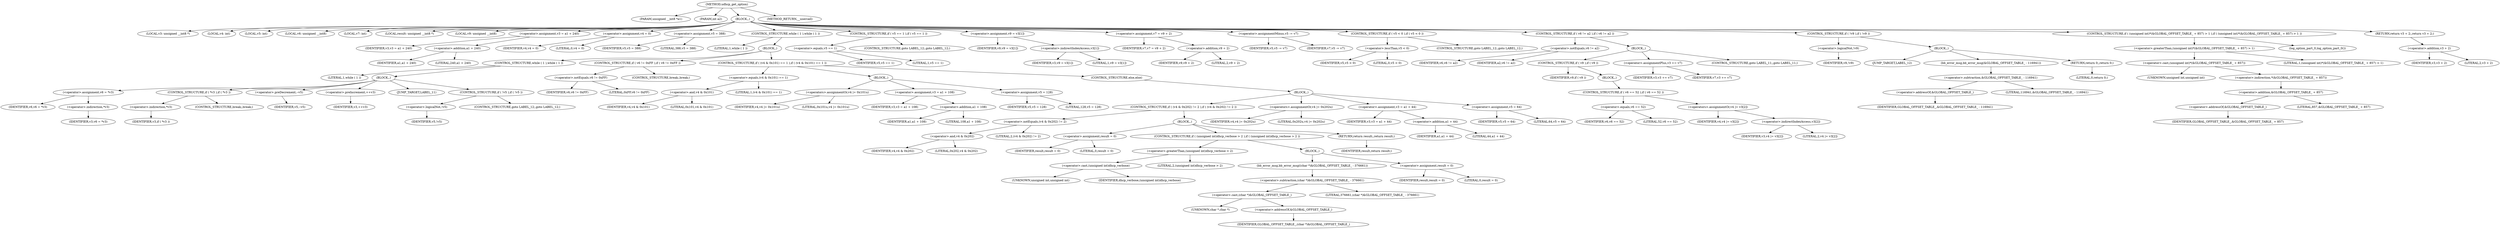 digraph udhcp_get_option {  
"1000108" [label = "(METHOD,udhcp_get_option)" ]
"1000109" [label = "(PARAM,unsigned __int8 *a1)" ]
"1000110" [label = "(PARAM,int a2)" ]
"1000111" [label = "(BLOCK,,)" ]
"1000112" [label = "(LOCAL,v3: unsigned __int8 *)" ]
"1000113" [label = "(LOCAL,v4: int)" ]
"1000114" [label = "(LOCAL,v5: int)" ]
"1000115" [label = "(LOCAL,v6: unsigned __int8)" ]
"1000116" [label = "(LOCAL,v7: int)" ]
"1000117" [label = "(LOCAL,result: unsigned __int8 *)" ]
"1000118" [label = "(LOCAL,v9: unsigned __int8)" ]
"1000119" [label = "(<operator>.assignment,v3 = a1 + 240)" ]
"1000120" [label = "(IDENTIFIER,v3,v3 = a1 + 240)" ]
"1000121" [label = "(<operator>.addition,a1 + 240)" ]
"1000122" [label = "(IDENTIFIER,a1,a1 + 240)" ]
"1000123" [label = "(LITERAL,240,a1 + 240)" ]
"1000124" [label = "(<operator>.assignment,v4 = 0)" ]
"1000125" [label = "(IDENTIFIER,v4,v4 = 0)" ]
"1000126" [label = "(LITERAL,0,v4 = 0)" ]
"1000127" [label = "(<operator>.assignment,v5 = 388)" ]
"1000128" [label = "(IDENTIFIER,v5,v5 = 388)" ]
"1000129" [label = "(LITERAL,388,v5 = 388)" ]
"1000130" [label = "(CONTROL_STRUCTURE,while ( 1 ),while ( 1 ))" ]
"1000131" [label = "(LITERAL,1,while ( 1 ))" ]
"1000132" [label = "(BLOCK,,)" ]
"1000133" [label = "(CONTROL_STRUCTURE,while ( 1 ),while ( 1 ))" ]
"1000134" [label = "(LITERAL,1,while ( 1 ))" ]
"1000135" [label = "(BLOCK,,)" ]
"1000136" [label = "(<operator>.assignment,v6 = *v3)" ]
"1000137" [label = "(IDENTIFIER,v6,v6 = *v3)" ]
"1000138" [label = "(<operator>.indirection,*v3)" ]
"1000139" [label = "(IDENTIFIER,v3,v6 = *v3)" ]
"1000140" [label = "(CONTROL_STRUCTURE,if ( *v3 ),if ( *v3 ))" ]
"1000141" [label = "(<operator>.indirection,*v3)" ]
"1000142" [label = "(IDENTIFIER,v3,if ( *v3 ))" ]
"1000143" [label = "(CONTROL_STRUCTURE,break;,break;)" ]
"1000144" [label = "(<operator>.preDecrement,--v5)" ]
"1000145" [label = "(IDENTIFIER,v5,--v5)" ]
"1000146" [label = "(<operator>.preIncrement,++v3)" ]
"1000147" [label = "(IDENTIFIER,v3,++v3)" ]
"1000148" [label = "(JUMP_TARGET,LABEL_11)" ]
"1000149" [label = "(CONTROL_STRUCTURE,if ( !v5 ),if ( !v5 ))" ]
"1000150" [label = "(<operator>.logicalNot,!v5)" ]
"1000151" [label = "(IDENTIFIER,v5,!v5)" ]
"1000152" [label = "(CONTROL_STRUCTURE,goto LABEL_12;,goto LABEL_12;)" ]
"1000153" [label = "(CONTROL_STRUCTURE,if ( v6 != 0xFF ),if ( v6 != 0xFF ))" ]
"1000154" [label = "(<operator>.notEquals,v6 != 0xFF)" ]
"1000155" [label = "(IDENTIFIER,v6,v6 != 0xFF)" ]
"1000156" [label = "(LITERAL,0xFF,v6 != 0xFF)" ]
"1000157" [label = "(CONTROL_STRUCTURE,break;,break;)" ]
"1000158" [label = "(CONTROL_STRUCTURE,if ( (v4 & 0x101) == 1 ),if ( (v4 & 0x101) == 1 ))" ]
"1000159" [label = "(<operator>.equals,(v4 & 0x101) == 1)" ]
"1000160" [label = "(<operator>.and,v4 & 0x101)" ]
"1000161" [label = "(IDENTIFIER,v4,v4 & 0x101)" ]
"1000162" [label = "(LITERAL,0x101,v4 & 0x101)" ]
"1000163" [label = "(LITERAL,1,(v4 & 0x101) == 1)" ]
"1000164" [label = "(BLOCK,,)" ]
"1000165" [label = "(<operators>.assignmentOr,v4 |= 0x101u)" ]
"1000166" [label = "(IDENTIFIER,v4,v4 |= 0x101u)" ]
"1000167" [label = "(LITERAL,0x101u,v4 |= 0x101u)" ]
"1000168" [label = "(<operator>.assignment,v3 = a1 + 108)" ]
"1000169" [label = "(IDENTIFIER,v3,v3 = a1 + 108)" ]
"1000170" [label = "(<operator>.addition,a1 + 108)" ]
"1000171" [label = "(IDENTIFIER,a1,a1 + 108)" ]
"1000172" [label = "(LITERAL,108,a1 + 108)" ]
"1000173" [label = "(<operator>.assignment,v5 = 128)" ]
"1000174" [label = "(IDENTIFIER,v5,v5 = 128)" ]
"1000175" [label = "(LITERAL,128,v5 = 128)" ]
"1000176" [label = "(CONTROL_STRUCTURE,else,else)" ]
"1000177" [label = "(BLOCK,,)" ]
"1000178" [label = "(CONTROL_STRUCTURE,if ( (v4 & 0x202) != 2 ),if ( (v4 & 0x202) != 2 ))" ]
"1000179" [label = "(<operator>.notEquals,(v4 & 0x202) != 2)" ]
"1000180" [label = "(<operator>.and,v4 & 0x202)" ]
"1000181" [label = "(IDENTIFIER,v4,v4 & 0x202)" ]
"1000182" [label = "(LITERAL,0x202,v4 & 0x202)" ]
"1000183" [label = "(LITERAL,2,(v4 & 0x202) != 2)" ]
"1000184" [label = "(BLOCK,,)" ]
"1000185" [label = "(<operator>.assignment,result = 0)" ]
"1000186" [label = "(IDENTIFIER,result,result = 0)" ]
"1000187" [label = "(LITERAL,0,result = 0)" ]
"1000188" [label = "(CONTROL_STRUCTURE,if ( (unsigned int)dhcp_verbose > 2 ),if ( (unsigned int)dhcp_verbose > 2 ))" ]
"1000189" [label = "(<operator>.greaterThan,(unsigned int)dhcp_verbose > 2)" ]
"1000190" [label = "(<operator>.cast,(unsigned int)dhcp_verbose)" ]
"1000191" [label = "(UNKNOWN,unsigned int,unsigned int)" ]
"1000192" [label = "(IDENTIFIER,dhcp_verbose,(unsigned int)dhcp_verbose)" ]
"1000193" [label = "(LITERAL,2,(unsigned int)dhcp_verbose > 2)" ]
"1000194" [label = "(BLOCK,,)" ]
"1000195" [label = "(bb_error_msg,bb_error_msg((char *)&GLOBAL_OFFSET_TABLE_ - 376661))" ]
"1000196" [label = "(<operator>.subtraction,(char *)&GLOBAL_OFFSET_TABLE_ - 376661)" ]
"1000197" [label = "(<operator>.cast,(char *)&GLOBAL_OFFSET_TABLE_)" ]
"1000198" [label = "(UNKNOWN,char *,char *)" ]
"1000199" [label = "(<operator>.addressOf,&GLOBAL_OFFSET_TABLE_)" ]
"1000200" [label = "(IDENTIFIER,GLOBAL_OFFSET_TABLE_,(char *)&GLOBAL_OFFSET_TABLE_)" ]
"1000201" [label = "(LITERAL,376661,(char *)&GLOBAL_OFFSET_TABLE_ - 376661)" ]
"1000202" [label = "(<operator>.assignment,result = 0)" ]
"1000203" [label = "(IDENTIFIER,result,result = 0)" ]
"1000204" [label = "(LITERAL,0,result = 0)" ]
"1000205" [label = "(RETURN,return result;,return result;)" ]
"1000206" [label = "(IDENTIFIER,result,return result;)" ]
"1000207" [label = "(<operators>.assignmentOr,v4 |= 0x202u)" ]
"1000208" [label = "(IDENTIFIER,v4,v4 |= 0x202u)" ]
"1000209" [label = "(LITERAL,0x202u,v4 |= 0x202u)" ]
"1000210" [label = "(<operator>.assignment,v3 = a1 + 44)" ]
"1000211" [label = "(IDENTIFIER,v3,v3 = a1 + 44)" ]
"1000212" [label = "(<operator>.addition,a1 + 44)" ]
"1000213" [label = "(IDENTIFIER,a1,a1 + 44)" ]
"1000214" [label = "(LITERAL,44,a1 + 44)" ]
"1000215" [label = "(<operator>.assignment,v5 = 64)" ]
"1000216" [label = "(IDENTIFIER,v5,v5 = 64)" ]
"1000217" [label = "(LITERAL,64,v5 = 64)" ]
"1000218" [label = "(CONTROL_STRUCTURE,if ( v5 == 1 ),if ( v5 == 1 ))" ]
"1000219" [label = "(<operator>.equals,v5 == 1)" ]
"1000220" [label = "(IDENTIFIER,v5,v5 == 1)" ]
"1000221" [label = "(LITERAL,1,v5 == 1)" ]
"1000222" [label = "(CONTROL_STRUCTURE,goto LABEL_12;,goto LABEL_12;)" ]
"1000223" [label = "(<operator>.assignment,v9 = v3[1])" ]
"1000224" [label = "(IDENTIFIER,v9,v9 = v3[1])" ]
"1000225" [label = "(<operator>.indirectIndexAccess,v3[1])" ]
"1000226" [label = "(IDENTIFIER,v3,v9 = v3[1])" ]
"1000227" [label = "(LITERAL,1,v9 = v3[1])" ]
"1000228" [label = "(<operator>.assignment,v7 = v9 + 2)" ]
"1000229" [label = "(IDENTIFIER,v7,v7 = v9 + 2)" ]
"1000230" [label = "(<operator>.addition,v9 + 2)" ]
"1000231" [label = "(IDENTIFIER,v9,v9 + 2)" ]
"1000232" [label = "(LITERAL,2,v9 + 2)" ]
"1000233" [label = "(<operator>.assignmentMinus,v5 -= v7)" ]
"1000234" [label = "(IDENTIFIER,v5,v5 -= v7)" ]
"1000235" [label = "(IDENTIFIER,v7,v5 -= v7)" ]
"1000236" [label = "(CONTROL_STRUCTURE,if ( v5 < 0 ),if ( v5 < 0 ))" ]
"1000237" [label = "(<operator>.lessThan,v5 < 0)" ]
"1000238" [label = "(IDENTIFIER,v5,v5 < 0)" ]
"1000239" [label = "(LITERAL,0,v5 < 0)" ]
"1000240" [label = "(CONTROL_STRUCTURE,goto LABEL_12;,goto LABEL_12;)" ]
"1000241" [label = "(CONTROL_STRUCTURE,if ( v6 != a2 ),if ( v6 != a2 ))" ]
"1000242" [label = "(<operator>.notEquals,v6 != a2)" ]
"1000243" [label = "(IDENTIFIER,v6,v6 != a2)" ]
"1000244" [label = "(IDENTIFIER,a2,v6 != a2)" ]
"1000245" [label = "(BLOCK,,)" ]
"1000246" [label = "(CONTROL_STRUCTURE,if ( v9 ),if ( v9 ))" ]
"1000247" [label = "(IDENTIFIER,v9,if ( v9 ))" ]
"1000248" [label = "(BLOCK,,)" ]
"1000249" [label = "(CONTROL_STRUCTURE,if ( v6 == 52 ),if ( v6 == 52 ))" ]
"1000250" [label = "(<operator>.equals,v6 == 52)" ]
"1000251" [label = "(IDENTIFIER,v6,v6 == 52)" ]
"1000252" [label = "(LITERAL,52,v6 == 52)" ]
"1000253" [label = "(<operators>.assignmentOr,v4 |= v3[2])" ]
"1000254" [label = "(IDENTIFIER,v4,v4 |= v3[2])" ]
"1000255" [label = "(<operator>.indirectIndexAccess,v3[2])" ]
"1000256" [label = "(IDENTIFIER,v3,v4 |= v3[2])" ]
"1000257" [label = "(LITERAL,2,v4 |= v3[2])" ]
"1000258" [label = "(<operator>.assignmentPlus,v3 += v7)" ]
"1000259" [label = "(IDENTIFIER,v3,v3 += v7)" ]
"1000260" [label = "(IDENTIFIER,v7,v3 += v7)" ]
"1000261" [label = "(CONTROL_STRUCTURE,goto LABEL_11;,goto LABEL_11;)" ]
"1000262" [label = "(CONTROL_STRUCTURE,if ( !v9 ),if ( !v9 ))" ]
"1000263" [label = "(<operator>.logicalNot,!v9)" ]
"1000264" [label = "(IDENTIFIER,v9,!v9)" ]
"1000265" [label = "(BLOCK,,)" ]
"1000266" [label = "(JUMP_TARGET,LABEL_12)" ]
"1000267" [label = "(bb_error_msg,bb_error_msg(&GLOBAL_OFFSET_TABLE_ - 116941))" ]
"1000268" [label = "(<operator>.subtraction,&GLOBAL_OFFSET_TABLE_ - 116941)" ]
"1000269" [label = "(<operator>.addressOf,&GLOBAL_OFFSET_TABLE_)" ]
"1000270" [label = "(IDENTIFIER,GLOBAL_OFFSET_TABLE_,&GLOBAL_OFFSET_TABLE_ - 116941)" ]
"1000271" [label = "(LITERAL,116941,&GLOBAL_OFFSET_TABLE_ - 116941)" ]
"1000272" [label = "(RETURN,return 0;,return 0;)" ]
"1000273" [label = "(LITERAL,0,return 0;)" ]
"1000274" [label = "(CONTROL_STRUCTURE,if ( (unsigned int)*(&GLOBAL_OFFSET_TABLE_ + 857) > 1 ),if ( (unsigned int)*(&GLOBAL_OFFSET_TABLE_ + 857) > 1 ))" ]
"1000275" [label = "(<operator>.greaterThan,(unsigned int)*(&GLOBAL_OFFSET_TABLE_ + 857) > 1)" ]
"1000276" [label = "(<operator>.cast,(unsigned int)*(&GLOBAL_OFFSET_TABLE_ + 857))" ]
"1000277" [label = "(UNKNOWN,unsigned int,unsigned int)" ]
"1000278" [label = "(<operator>.indirection,*(&GLOBAL_OFFSET_TABLE_ + 857))" ]
"1000279" [label = "(<operator>.addition,&GLOBAL_OFFSET_TABLE_ + 857)" ]
"1000280" [label = "(<operator>.addressOf,&GLOBAL_OFFSET_TABLE_)" ]
"1000281" [label = "(IDENTIFIER,GLOBAL_OFFSET_TABLE_,&GLOBAL_OFFSET_TABLE_ + 857)" ]
"1000282" [label = "(LITERAL,857,&GLOBAL_OFFSET_TABLE_ + 857)" ]
"1000283" [label = "(LITERAL,1,(unsigned int)*(&GLOBAL_OFFSET_TABLE_ + 857) > 1)" ]
"1000284" [label = "(log_option_part_0,log_option_part_0())" ]
"1000285" [label = "(RETURN,return v3 + 2;,return v3 + 2;)" ]
"1000286" [label = "(<operator>.addition,v3 + 2)" ]
"1000287" [label = "(IDENTIFIER,v3,v3 + 2)" ]
"1000288" [label = "(LITERAL,2,v3 + 2)" ]
"1000289" [label = "(METHOD_RETURN,__usercall)" ]
  "1000108" -> "1000109" 
  "1000108" -> "1000110" 
  "1000108" -> "1000111" 
  "1000108" -> "1000289" 
  "1000111" -> "1000112" 
  "1000111" -> "1000113" 
  "1000111" -> "1000114" 
  "1000111" -> "1000115" 
  "1000111" -> "1000116" 
  "1000111" -> "1000117" 
  "1000111" -> "1000118" 
  "1000111" -> "1000119" 
  "1000111" -> "1000124" 
  "1000111" -> "1000127" 
  "1000111" -> "1000130" 
  "1000111" -> "1000218" 
  "1000111" -> "1000223" 
  "1000111" -> "1000228" 
  "1000111" -> "1000233" 
  "1000111" -> "1000236" 
  "1000111" -> "1000241" 
  "1000111" -> "1000262" 
  "1000111" -> "1000274" 
  "1000111" -> "1000285" 
  "1000119" -> "1000120" 
  "1000119" -> "1000121" 
  "1000121" -> "1000122" 
  "1000121" -> "1000123" 
  "1000124" -> "1000125" 
  "1000124" -> "1000126" 
  "1000127" -> "1000128" 
  "1000127" -> "1000129" 
  "1000130" -> "1000131" 
  "1000130" -> "1000132" 
  "1000132" -> "1000133" 
  "1000132" -> "1000153" 
  "1000132" -> "1000158" 
  "1000133" -> "1000134" 
  "1000133" -> "1000135" 
  "1000135" -> "1000136" 
  "1000135" -> "1000140" 
  "1000135" -> "1000144" 
  "1000135" -> "1000146" 
  "1000135" -> "1000148" 
  "1000135" -> "1000149" 
  "1000136" -> "1000137" 
  "1000136" -> "1000138" 
  "1000138" -> "1000139" 
  "1000140" -> "1000141" 
  "1000140" -> "1000143" 
  "1000141" -> "1000142" 
  "1000144" -> "1000145" 
  "1000146" -> "1000147" 
  "1000149" -> "1000150" 
  "1000149" -> "1000152" 
  "1000150" -> "1000151" 
  "1000153" -> "1000154" 
  "1000153" -> "1000157" 
  "1000154" -> "1000155" 
  "1000154" -> "1000156" 
  "1000158" -> "1000159" 
  "1000158" -> "1000164" 
  "1000158" -> "1000176" 
  "1000159" -> "1000160" 
  "1000159" -> "1000163" 
  "1000160" -> "1000161" 
  "1000160" -> "1000162" 
  "1000164" -> "1000165" 
  "1000164" -> "1000168" 
  "1000164" -> "1000173" 
  "1000165" -> "1000166" 
  "1000165" -> "1000167" 
  "1000168" -> "1000169" 
  "1000168" -> "1000170" 
  "1000170" -> "1000171" 
  "1000170" -> "1000172" 
  "1000173" -> "1000174" 
  "1000173" -> "1000175" 
  "1000176" -> "1000177" 
  "1000177" -> "1000178" 
  "1000177" -> "1000207" 
  "1000177" -> "1000210" 
  "1000177" -> "1000215" 
  "1000178" -> "1000179" 
  "1000178" -> "1000184" 
  "1000179" -> "1000180" 
  "1000179" -> "1000183" 
  "1000180" -> "1000181" 
  "1000180" -> "1000182" 
  "1000184" -> "1000185" 
  "1000184" -> "1000188" 
  "1000184" -> "1000205" 
  "1000185" -> "1000186" 
  "1000185" -> "1000187" 
  "1000188" -> "1000189" 
  "1000188" -> "1000194" 
  "1000189" -> "1000190" 
  "1000189" -> "1000193" 
  "1000190" -> "1000191" 
  "1000190" -> "1000192" 
  "1000194" -> "1000195" 
  "1000194" -> "1000202" 
  "1000195" -> "1000196" 
  "1000196" -> "1000197" 
  "1000196" -> "1000201" 
  "1000197" -> "1000198" 
  "1000197" -> "1000199" 
  "1000199" -> "1000200" 
  "1000202" -> "1000203" 
  "1000202" -> "1000204" 
  "1000205" -> "1000206" 
  "1000207" -> "1000208" 
  "1000207" -> "1000209" 
  "1000210" -> "1000211" 
  "1000210" -> "1000212" 
  "1000212" -> "1000213" 
  "1000212" -> "1000214" 
  "1000215" -> "1000216" 
  "1000215" -> "1000217" 
  "1000218" -> "1000219" 
  "1000218" -> "1000222" 
  "1000219" -> "1000220" 
  "1000219" -> "1000221" 
  "1000223" -> "1000224" 
  "1000223" -> "1000225" 
  "1000225" -> "1000226" 
  "1000225" -> "1000227" 
  "1000228" -> "1000229" 
  "1000228" -> "1000230" 
  "1000230" -> "1000231" 
  "1000230" -> "1000232" 
  "1000233" -> "1000234" 
  "1000233" -> "1000235" 
  "1000236" -> "1000237" 
  "1000236" -> "1000240" 
  "1000237" -> "1000238" 
  "1000237" -> "1000239" 
  "1000241" -> "1000242" 
  "1000241" -> "1000245" 
  "1000242" -> "1000243" 
  "1000242" -> "1000244" 
  "1000245" -> "1000246" 
  "1000245" -> "1000258" 
  "1000245" -> "1000261" 
  "1000246" -> "1000247" 
  "1000246" -> "1000248" 
  "1000248" -> "1000249" 
  "1000249" -> "1000250" 
  "1000249" -> "1000253" 
  "1000250" -> "1000251" 
  "1000250" -> "1000252" 
  "1000253" -> "1000254" 
  "1000253" -> "1000255" 
  "1000255" -> "1000256" 
  "1000255" -> "1000257" 
  "1000258" -> "1000259" 
  "1000258" -> "1000260" 
  "1000262" -> "1000263" 
  "1000262" -> "1000265" 
  "1000263" -> "1000264" 
  "1000265" -> "1000266" 
  "1000265" -> "1000267" 
  "1000265" -> "1000272" 
  "1000267" -> "1000268" 
  "1000268" -> "1000269" 
  "1000268" -> "1000271" 
  "1000269" -> "1000270" 
  "1000272" -> "1000273" 
  "1000274" -> "1000275" 
  "1000274" -> "1000284" 
  "1000275" -> "1000276" 
  "1000275" -> "1000283" 
  "1000276" -> "1000277" 
  "1000276" -> "1000278" 
  "1000278" -> "1000279" 
  "1000279" -> "1000280" 
  "1000279" -> "1000282" 
  "1000280" -> "1000281" 
  "1000285" -> "1000286" 
  "1000286" -> "1000287" 
  "1000286" -> "1000288" 
}
